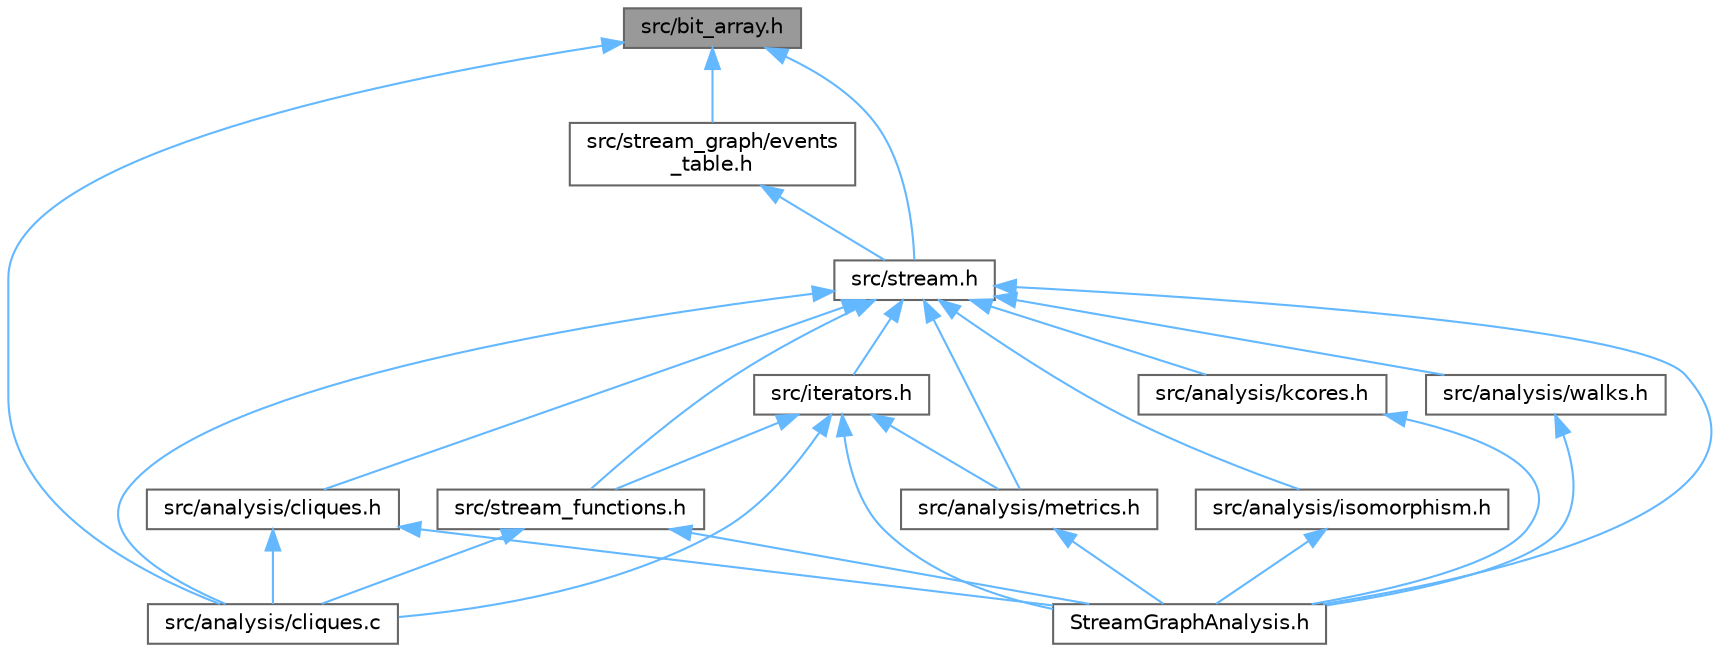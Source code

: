digraph "src/bit_array.h"
{
 // LATEX_PDF_SIZE
  bgcolor="transparent";
  edge [fontname=Helvetica,fontsize=10,labelfontname=Helvetica,labelfontsize=10];
  node [fontname=Helvetica,fontsize=10,shape=box,height=0.2,width=0.4];
  Node1 [id="Node000001",label="src/bit_array.h",height=0.2,width=0.4,color="gray40", fillcolor="grey60", style="filled", fontcolor="black",tooltip="A variable length array of bits and functions to manipulate it."];
  Node1 -> Node2 [id="edge1_Node000001_Node000002",dir="back",color="steelblue1",style="solid",tooltip=" "];
  Node2 [id="Node000002",label="src/analysis/cliques.c",height=0.2,width=0.4,color="grey40", fillcolor="white", style="filled",URL="$cliques_8c.html",tooltip="Implementation of the algorithm to find maximal cliques in a Stream.   The algorithm to find the maxi..."];
  Node1 -> Node3 [id="edge2_Node000001_Node000003",dir="back",color="steelblue1",style="solid",tooltip=" "];
  Node3 [id="Node000003",label="src/stream.h",height=0.2,width=0.4,color="grey40", fillcolor="white", style="filled",URL="$stream_8h.html",tooltip="Create StreamGraph's and manipulate generic Stream's. A StreamGraph is the main data structure to rep..."];
  Node3 -> Node4 [id="edge3_Node000003_Node000004",dir="back",color="steelblue1",style="solid",tooltip=" "];
  Node4 [id="Node000004",label="StreamGraphAnalysis.h",height=0.2,width=0.4,color="grey40", fillcolor="white", style="filled",URL="$StreamGraphAnalysis_8h.html",tooltip="The main header file of the library."];
  Node3 -> Node2 [id="edge4_Node000003_Node000002",dir="back",color="steelblue1",style="solid",tooltip=" "];
  Node3 -> Node5 [id="edge5_Node000003_Node000005",dir="back",color="steelblue1",style="solid",tooltip=" "];
  Node5 [id="Node000005",label="src/analysis/cliques.h",height=0.2,width=0.4,color="grey40", fillcolor="white", style="filled",URL="$cliques_8h.html",tooltip="Find maximal cliques in a Stream."];
  Node5 -> Node4 [id="edge6_Node000005_Node000004",dir="back",color="steelblue1",style="solid",tooltip=" "];
  Node5 -> Node2 [id="edge7_Node000005_Node000002",dir="back",color="steelblue1",style="solid",tooltip=" "];
  Node3 -> Node6 [id="edge8_Node000003_Node000006",dir="back",color="steelblue1",style="solid",tooltip=" "];
  Node6 [id="Node000006",label="src/analysis/isomorphism.h",height=0.2,width=0.4,color="grey40", fillcolor="white", style="filled",URL="$isomorphism_8h.html",tooltip="Functions to check if two streamgraphs are isomorphic."];
  Node6 -> Node4 [id="edge9_Node000006_Node000004",dir="back",color="steelblue1",style="solid",tooltip=" "];
  Node3 -> Node7 [id="edge10_Node000003_Node000007",dir="back",color="steelblue1",style="solid",tooltip=" "];
  Node7 [id="Node000007",label="src/analysis/kcores.h",height=0.2,width=0.4,color="grey40", fillcolor="white", style="filled",URL="$kcores_8h.html",tooltip="Functions to compute the k-cores of a Stream."];
  Node7 -> Node4 [id="edge11_Node000007_Node000004",dir="back",color="steelblue1",style="solid",tooltip=" "];
  Node3 -> Node8 [id="edge12_Node000003_Node000008",dir="back",color="steelblue1",style="solid",tooltip=" "];
  Node8 [id="Node000008",label="src/analysis/metrics.h",height=0.2,width=0.4,color="grey40", fillcolor="white", style="filled",URL="$metrics_8h.html",tooltip="Functions to compute metrics on a Stream."];
  Node8 -> Node4 [id="edge13_Node000008_Node000004",dir="back",color="steelblue1",style="solid",tooltip=" "];
  Node3 -> Node9 [id="edge14_Node000003_Node000009",dir="back",color="steelblue1",style="solid",tooltip=" "];
  Node9 [id="Node000009",label="src/analysis/walks.h",height=0.2,width=0.4,color="grey40", fillcolor="white", style="filled",URL="$walks_8h_source.html",tooltip=" "];
  Node9 -> Node4 [id="edge15_Node000009_Node000004",dir="back",color="steelblue1",style="solid",tooltip=" "];
  Node3 -> Node10 [id="edge16_Node000003_Node000010",dir="back",color="steelblue1",style="solid",tooltip=" "];
  Node10 [id="Node000010",label="src/iterators.h",height=0.2,width=0.4,color="grey40", fillcolor="white", style="filled",URL="$iterators_8h.html",tooltip="Iterators over nodes, links and time intervals."];
  Node10 -> Node4 [id="edge17_Node000010_Node000004",dir="back",color="steelblue1",style="solid",tooltip=" "];
  Node10 -> Node2 [id="edge18_Node000010_Node000002",dir="back",color="steelblue1",style="solid",tooltip=" "];
  Node10 -> Node8 [id="edge19_Node000010_Node000008",dir="back",color="steelblue1",style="solid",tooltip=" "];
  Node10 -> Node11 [id="edge20_Node000010_Node000011",dir="back",color="steelblue1",style="solid",tooltip=" "];
  Node11 [id="Node000011",label="src/stream_functions.h",height=0.2,width=0.4,color="grey40", fillcolor="white", style="filled",URL="$stream__functions_8h.html",tooltip="Functions to access the data of a StreamGraph."];
  Node11 -> Node4 [id="edge21_Node000011_Node000004",dir="back",color="steelblue1",style="solid",tooltip=" "];
  Node11 -> Node2 [id="edge22_Node000011_Node000002",dir="back",color="steelblue1",style="solid",tooltip=" "];
  Node3 -> Node11 [id="edge23_Node000003_Node000011",dir="back",color="steelblue1",style="solid",tooltip=" "];
  Node1 -> Node12 [id="edge24_Node000001_Node000012",dir="back",color="steelblue1",style="solid",tooltip=" "];
  Node12 [id="Node000012",label="src/stream_graph/events\l_table.h",height=0.2,width=0.4,color="grey40", fillcolor="white", style="filled",URL="$events__table_8h.html",tooltip=" "];
  Node12 -> Node3 [id="edge25_Node000012_Node000003",dir="back",color="steelblue1",style="solid",tooltip=" "];
}
